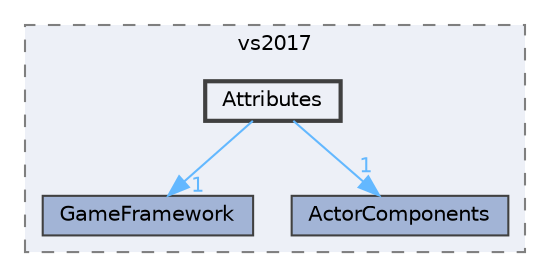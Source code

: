 digraph "D:/Uni/CMP208/Hellwatch/build/vs2017/Attributes"
{
 // LATEX_PDF_SIZE
  bgcolor="transparent";
  edge [fontname=Helvetica,fontsize=10,labelfontname=Helvetica,labelfontsize=10];
  node [fontname=Helvetica,fontsize=10,shape=box,height=0.2,width=0.4];
  compound=true
  subgraph clusterdir_8bceb31512fbf37cf44d454a95859b1c {
    graph [ bgcolor="#edf0f7", pencolor="grey50", label="vs2017", fontname=Helvetica,fontsize=10 style="filled,dashed", URL="dir_8bceb31512fbf37cf44d454a95859b1c.html",tooltip=""]
  dir_1e58e055197c872d2c7873964b7dea3e [label="GameFramework", fillcolor="#a2b4d6", color="grey25", style="filled", URL="dir_1e58e055197c872d2c7873964b7dea3e.html",tooltip=""];
  dir_38fd5edcd14d1fce235d76d8a1a9749d [label="ActorComponents", fillcolor="#a2b4d6", color="grey25", style="filled", URL="dir_38fd5edcd14d1fce235d76d8a1a9749d.html",tooltip=""];
  dir_2ea205c9a7374d1270589c3dc4531a12 [label="Attributes", fillcolor="#edf0f7", color="grey25", style="filled,bold", URL="dir_2ea205c9a7374d1270589c3dc4531a12.html",tooltip=""];
  }
  dir_2ea205c9a7374d1270589c3dc4531a12->dir_1e58e055197c872d2c7873964b7dea3e [headlabel="1", labeldistance=1.5 headhref="dir_000003_000005.html" color="steelblue1" fontcolor="steelblue1"];
  dir_2ea205c9a7374d1270589c3dc4531a12->dir_38fd5edcd14d1fce235d76d8a1a9749d [headlabel="1", labeldistance=1.5 headhref="dir_000003_000001.html" color="steelblue1" fontcolor="steelblue1"];
}
